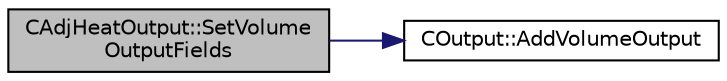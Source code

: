 digraph "CAdjHeatOutput::SetVolumeOutputFields"
{
 // LATEX_PDF_SIZE
  edge [fontname="Helvetica",fontsize="10",labelfontname="Helvetica",labelfontsize="10"];
  node [fontname="Helvetica",fontsize="10",shape=record];
  rankdir="LR";
  Node1 [label="CAdjHeatOutput::SetVolume\lOutputFields",height=0.2,width=0.4,color="black", fillcolor="grey75", style="filled", fontcolor="black",tooltip="Set the available volume output fields."];
  Node1 -> Node2 [color="midnightblue",fontsize="10",style="solid",fontname="Helvetica"];
  Node2 [label="COutput::AddVolumeOutput",height=0.2,width=0.4,color="black", fillcolor="white", style="filled",URL="$classCOutput.html#a964554201e1364eaf81a462e9ada48e3",tooltip="Add a new field to the volume output."];
}
